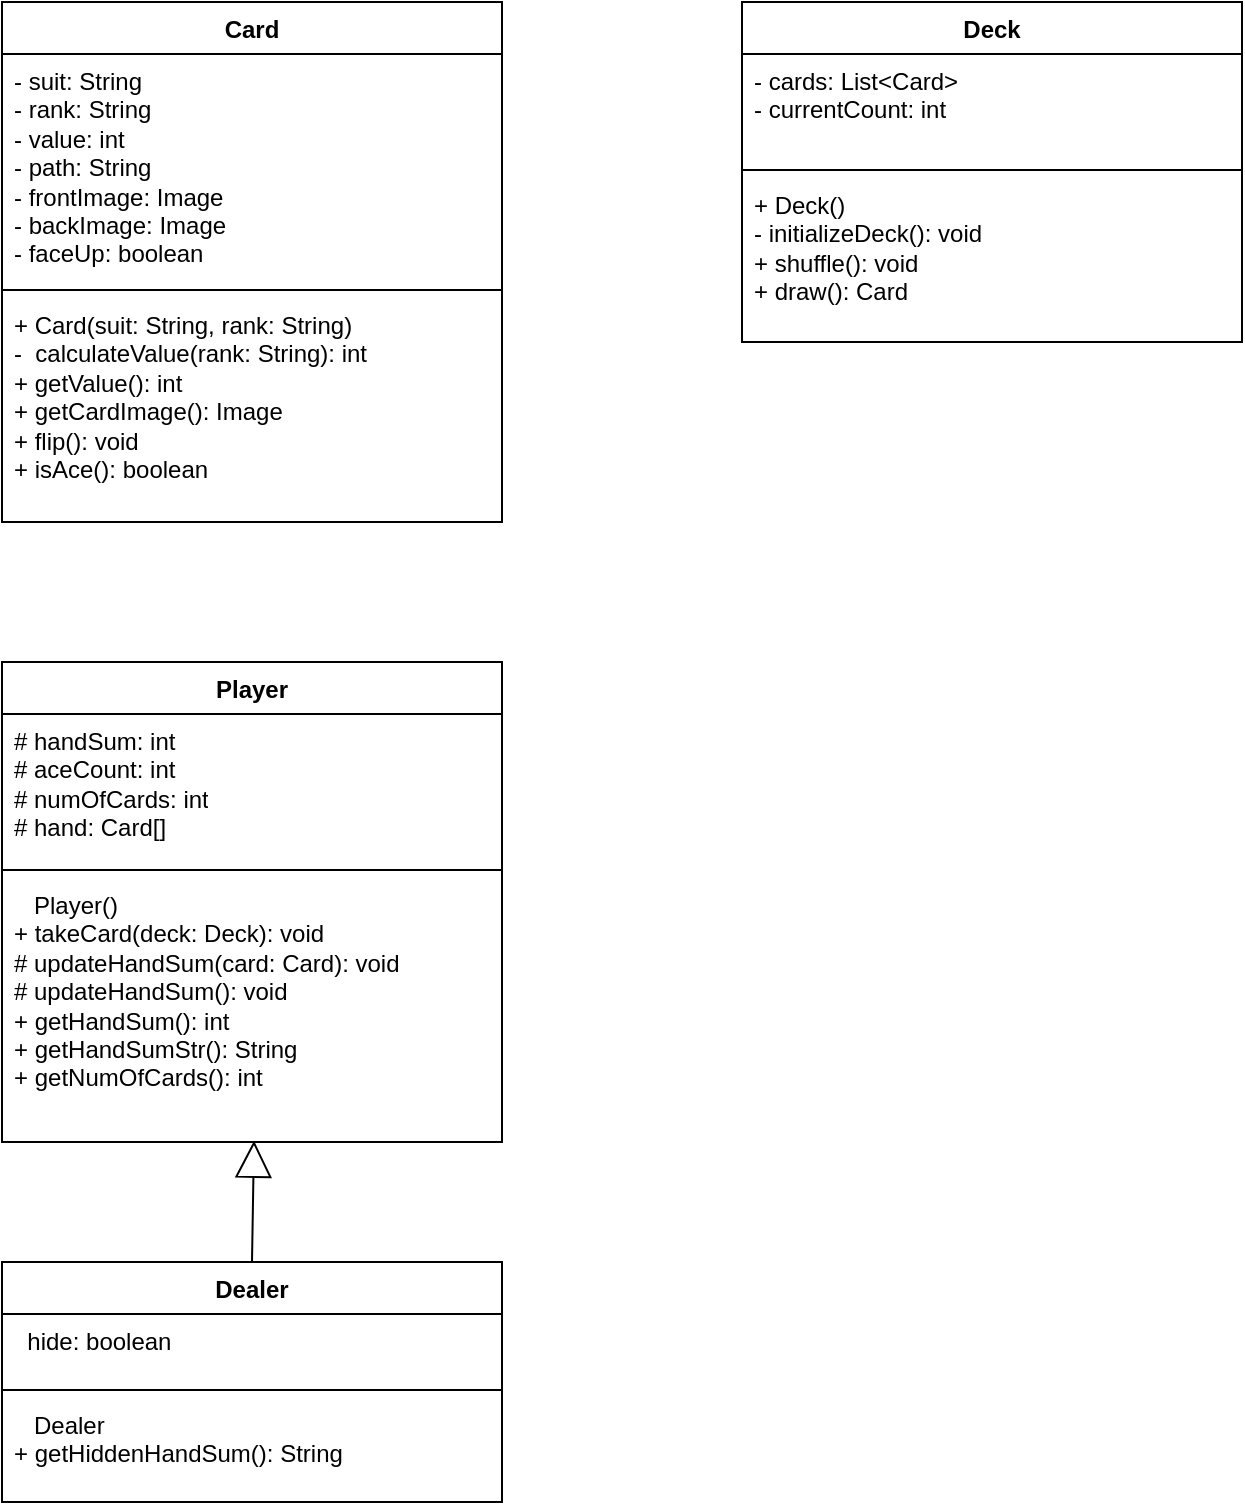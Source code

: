 <mxfile version="21.3.2" type="github">
  <diagram id="C5RBs43oDa-KdzZeNtuy" name="Page-1">
    <mxGraphModel dx="1034" dy="470" grid="0" gridSize="10" guides="1" tooltips="1" connect="1" arrows="1" fold="1" page="1" pageScale="1" pageWidth="827" pageHeight="1169" math="0" shadow="0">
      <root>
        <mxCell id="WIyWlLk6GJQsqaUBKTNV-0" />
        <mxCell id="WIyWlLk6GJQsqaUBKTNV-1" parent="WIyWlLk6GJQsqaUBKTNV-0" />
        <mxCell id="pOo4DCoxOqDHQJTuq7mG-2" value="Card" style="swimlane;fontStyle=1;align=center;verticalAlign=top;childLayout=stackLayout;horizontal=1;startSize=26;horizontalStack=0;resizeParent=1;resizeParentMax=0;resizeLast=0;collapsible=1;marginBottom=0;whiteSpace=wrap;html=1;" vertex="1" parent="WIyWlLk6GJQsqaUBKTNV-1">
          <mxGeometry x="130" y="100" width="250" height="260" as="geometry" />
        </mxCell>
        <mxCell id="pOo4DCoxOqDHQJTuq7mG-3" value="- suit: String&lt;br&gt;- rank: String&lt;br&gt;- value: int&lt;br&gt;- path: String&lt;br&gt;- frontImage: Image&lt;br&gt;- backImage: Image&lt;br&gt;- faceUp: boolean" style="text;strokeColor=none;fillColor=none;align=left;verticalAlign=top;spacingLeft=4;spacingRight=4;overflow=hidden;rotatable=0;points=[[0,0.5],[1,0.5]];portConstraint=eastwest;whiteSpace=wrap;html=1;" vertex="1" parent="pOo4DCoxOqDHQJTuq7mG-2">
          <mxGeometry y="26" width="250" height="114" as="geometry" />
        </mxCell>
        <mxCell id="pOo4DCoxOqDHQJTuq7mG-4" value="" style="line;strokeWidth=1;fillColor=none;align=left;verticalAlign=middle;spacingTop=-1;spacingLeft=3;spacingRight=3;rotatable=0;labelPosition=right;points=[];portConstraint=eastwest;strokeColor=inherit;" vertex="1" parent="pOo4DCoxOqDHQJTuq7mG-2">
          <mxGeometry y="140" width="250" height="8" as="geometry" />
        </mxCell>
        <mxCell id="pOo4DCoxOqDHQJTuq7mG-5" value="+ Card(suit: String, rank: String)&lt;br&gt;-&amp;nbsp; calculateValue(rank: String): int&lt;br&gt;+ getValue(): int&lt;br&gt;+ getCardImage(): Image&lt;br&gt;+ flip(): void&lt;br&gt;+ isAce(): boolean&lt;br&gt;" style="text;strokeColor=none;fillColor=none;align=left;verticalAlign=top;spacingLeft=4;spacingRight=4;overflow=hidden;rotatable=0;points=[[0,0.5],[1,0.5]];portConstraint=eastwest;whiteSpace=wrap;html=1;" vertex="1" parent="pOo4DCoxOqDHQJTuq7mG-2">
          <mxGeometry y="148" width="250" height="112" as="geometry" />
        </mxCell>
        <mxCell id="pOo4DCoxOqDHQJTuq7mG-6" value="Deck" style="swimlane;fontStyle=1;align=center;verticalAlign=top;childLayout=stackLayout;horizontal=1;startSize=26;horizontalStack=0;resizeParent=1;resizeParentMax=0;resizeLast=0;collapsible=1;marginBottom=0;whiteSpace=wrap;html=1;" vertex="1" parent="WIyWlLk6GJQsqaUBKTNV-1">
          <mxGeometry x="500" y="100" width="250" height="170" as="geometry" />
        </mxCell>
        <mxCell id="pOo4DCoxOqDHQJTuq7mG-7" value="&lt;div&gt;&lt;span style=&quot;background-color: initial;&quot;&gt;- cards: List&amp;lt;Card&amp;gt;&lt;/span&gt;&lt;br&gt;&lt;/div&gt;&lt;div&gt;- currentCount: int&lt;/div&gt;" style="text;strokeColor=none;fillColor=none;align=left;verticalAlign=top;spacingLeft=4;spacingRight=4;overflow=hidden;rotatable=0;points=[[0,0.5],[1,0.5]];portConstraint=eastwest;whiteSpace=wrap;html=1;" vertex="1" parent="pOo4DCoxOqDHQJTuq7mG-6">
          <mxGeometry y="26" width="250" height="54" as="geometry" />
        </mxCell>
        <mxCell id="pOo4DCoxOqDHQJTuq7mG-8" value="" style="line;strokeWidth=1;fillColor=none;align=left;verticalAlign=middle;spacingTop=-1;spacingLeft=3;spacingRight=3;rotatable=0;labelPosition=right;points=[];portConstraint=eastwest;strokeColor=inherit;" vertex="1" parent="pOo4DCoxOqDHQJTuq7mG-6">
          <mxGeometry y="80" width="250" height="8" as="geometry" />
        </mxCell>
        <mxCell id="pOo4DCoxOqDHQJTuq7mG-9" value="&lt;div&gt;&lt;span style=&quot;background-color: initial;&quot;&gt;+ Deck()&lt;/span&gt;&lt;br&gt;&lt;/div&gt;&lt;div&gt;- initializeDeck(): void&lt;/div&gt;&lt;div&gt;+ shuffle(): void&lt;/div&gt;&lt;div&gt;+ draw(): Card&lt;/div&gt;&lt;div&gt;&lt;br&gt;&lt;/div&gt;" style="text;strokeColor=none;fillColor=none;align=left;verticalAlign=top;spacingLeft=4;spacingRight=4;overflow=hidden;rotatable=0;points=[[0,0.5],[1,0.5]];portConstraint=eastwest;whiteSpace=wrap;html=1;" vertex="1" parent="pOo4DCoxOqDHQJTuq7mG-6">
          <mxGeometry y="88" width="250" height="82" as="geometry" />
        </mxCell>
        <mxCell id="pOo4DCoxOqDHQJTuq7mG-10" value="Player" style="swimlane;fontStyle=1;align=center;verticalAlign=top;childLayout=stackLayout;horizontal=1;startSize=26;horizontalStack=0;resizeParent=1;resizeParentMax=0;resizeLast=0;collapsible=1;marginBottom=0;whiteSpace=wrap;html=1;" vertex="1" parent="WIyWlLk6GJQsqaUBKTNV-1">
          <mxGeometry x="130" y="430" width="250" height="240" as="geometry" />
        </mxCell>
        <mxCell id="pOo4DCoxOqDHQJTuq7mG-11" value="&lt;div&gt;&lt;span style=&quot;background-color: initial;&quot;&gt;# handSum: int&lt;/span&gt;&lt;br&gt;&lt;/div&gt;&lt;div&gt;# aceCount: int&lt;/div&gt;&lt;div&gt;# numOfCards: int&lt;/div&gt;&lt;div&gt;# hand: Card[]&lt;/div&gt;&lt;div&gt;&lt;br&gt;&lt;/div&gt;" style="text;strokeColor=none;fillColor=none;align=left;verticalAlign=top;spacingLeft=4;spacingRight=4;overflow=hidden;rotatable=0;points=[[0,0.5],[1,0.5]];portConstraint=eastwest;whiteSpace=wrap;html=1;" vertex="1" parent="pOo4DCoxOqDHQJTuq7mG-10">
          <mxGeometry y="26" width="250" height="74" as="geometry" />
        </mxCell>
        <mxCell id="pOo4DCoxOqDHQJTuq7mG-12" value="" style="line;strokeWidth=1;fillColor=none;align=left;verticalAlign=middle;spacingTop=-1;spacingLeft=3;spacingRight=3;rotatable=0;labelPosition=right;points=[];portConstraint=eastwest;strokeColor=inherit;" vertex="1" parent="pOo4DCoxOqDHQJTuq7mG-10">
          <mxGeometry y="100" width="250" height="8" as="geometry" />
        </mxCell>
        <mxCell id="pOo4DCoxOqDHQJTuq7mG-13" value="&lt;div&gt;&lt;span style=&quot;background-color: initial;&quot;&gt;&amp;nbsp; &amp;nbsp;Player()&lt;/span&gt;&lt;br&gt;&lt;/div&gt;&lt;div&gt;+ takeCard(deck: Deck): void&lt;/div&gt;&lt;div&gt;# updateHandSum(card: Card): void&lt;/div&gt;&lt;div&gt;# updateHandSum(): void&lt;/div&gt;&lt;div&gt;+ getHandSum(): int&lt;/div&gt;&lt;div&gt;+ getHandSumStr(): String&lt;/div&gt;&lt;div&gt;+ getNumOfCards(): int&lt;/div&gt;&lt;div&gt;&lt;br&gt;&lt;/div&gt;" style="text;strokeColor=none;fillColor=none;align=left;verticalAlign=top;spacingLeft=4;spacingRight=4;overflow=hidden;rotatable=0;points=[[0,0.5],[1,0.5]];portConstraint=eastwest;whiteSpace=wrap;html=1;" vertex="1" parent="pOo4DCoxOqDHQJTuq7mG-10">
          <mxGeometry y="108" width="250" height="132" as="geometry" />
        </mxCell>
        <mxCell id="pOo4DCoxOqDHQJTuq7mG-14" value="Dealer" style="swimlane;fontStyle=1;align=center;verticalAlign=top;childLayout=stackLayout;horizontal=1;startSize=26;horizontalStack=0;resizeParent=1;resizeParentMax=0;resizeLast=0;collapsible=1;marginBottom=0;whiteSpace=wrap;html=1;" vertex="1" parent="WIyWlLk6GJQsqaUBKTNV-1">
          <mxGeometry x="130" y="730" width="250" height="120" as="geometry" />
        </mxCell>
        <mxCell id="pOo4DCoxOqDHQJTuq7mG-15" value="&lt;div&gt;&amp;nbsp; hide: boolean&lt;/div&gt;&lt;div&gt;&lt;br&gt;&lt;/div&gt;" style="text;strokeColor=none;fillColor=none;align=left;verticalAlign=top;spacingLeft=4;spacingRight=4;overflow=hidden;rotatable=0;points=[[0,0.5],[1,0.5]];portConstraint=eastwest;whiteSpace=wrap;html=1;" vertex="1" parent="pOo4DCoxOqDHQJTuq7mG-14">
          <mxGeometry y="26" width="250" height="34" as="geometry" />
        </mxCell>
        <mxCell id="pOo4DCoxOqDHQJTuq7mG-16" value="" style="line;strokeWidth=1;fillColor=none;align=left;verticalAlign=middle;spacingTop=-1;spacingLeft=3;spacingRight=3;rotatable=0;labelPosition=right;points=[];portConstraint=eastwest;strokeColor=inherit;" vertex="1" parent="pOo4DCoxOqDHQJTuq7mG-14">
          <mxGeometry y="60" width="250" height="8" as="geometry" />
        </mxCell>
        <mxCell id="pOo4DCoxOqDHQJTuq7mG-17" value="&lt;div&gt;&amp;nbsp; &amp;nbsp;Dealer&lt;/div&gt;&lt;div&gt;+ getHiddenHandSum(): String&lt;/div&gt;" style="text;strokeColor=none;fillColor=none;align=left;verticalAlign=top;spacingLeft=4;spacingRight=4;overflow=hidden;rotatable=0;points=[[0,0.5],[1,0.5]];portConstraint=eastwest;whiteSpace=wrap;html=1;" vertex="1" parent="pOo4DCoxOqDHQJTuq7mG-14">
          <mxGeometry y="68" width="250" height="52" as="geometry" />
        </mxCell>
        <mxCell id="pOo4DCoxOqDHQJTuq7mG-19" value="" style="endArrow=block;endSize=16;endFill=0;html=1;rounded=0;entryX=0.504;entryY=0.995;entryDx=0;entryDy=0;entryPerimeter=0;exitX=0.5;exitY=0;exitDx=0;exitDy=0;exitPerimeter=0;" edge="1" parent="WIyWlLk6GJQsqaUBKTNV-1" source="pOo4DCoxOqDHQJTuq7mG-14" target="pOo4DCoxOqDHQJTuq7mG-13">
          <mxGeometry width="160" relative="1" as="geometry">
            <mxPoint x="264" y="740" as="sourcePoint" />
            <mxPoint x="550" y="670" as="targetPoint" />
            <Array as="points" />
          </mxGeometry>
        </mxCell>
      </root>
    </mxGraphModel>
  </diagram>
</mxfile>
